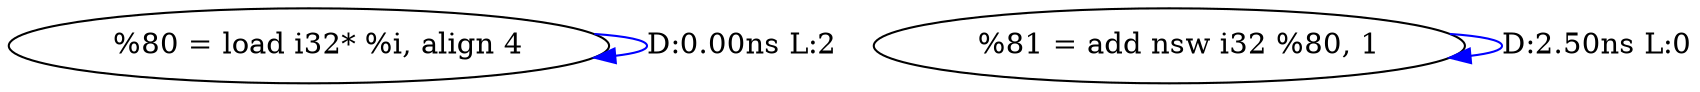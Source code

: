 digraph {
Node0x2d0b870[label="  %80 = load i32* %i, align 4"];
Node0x2d0b870 -> Node0x2d0b870[label="D:0.00ns L:2",color=blue];
Node0x2d0b950[label="  %81 = add nsw i32 %80, 1"];
Node0x2d0b950 -> Node0x2d0b950[label="D:2.50ns L:0",color=blue];
}
